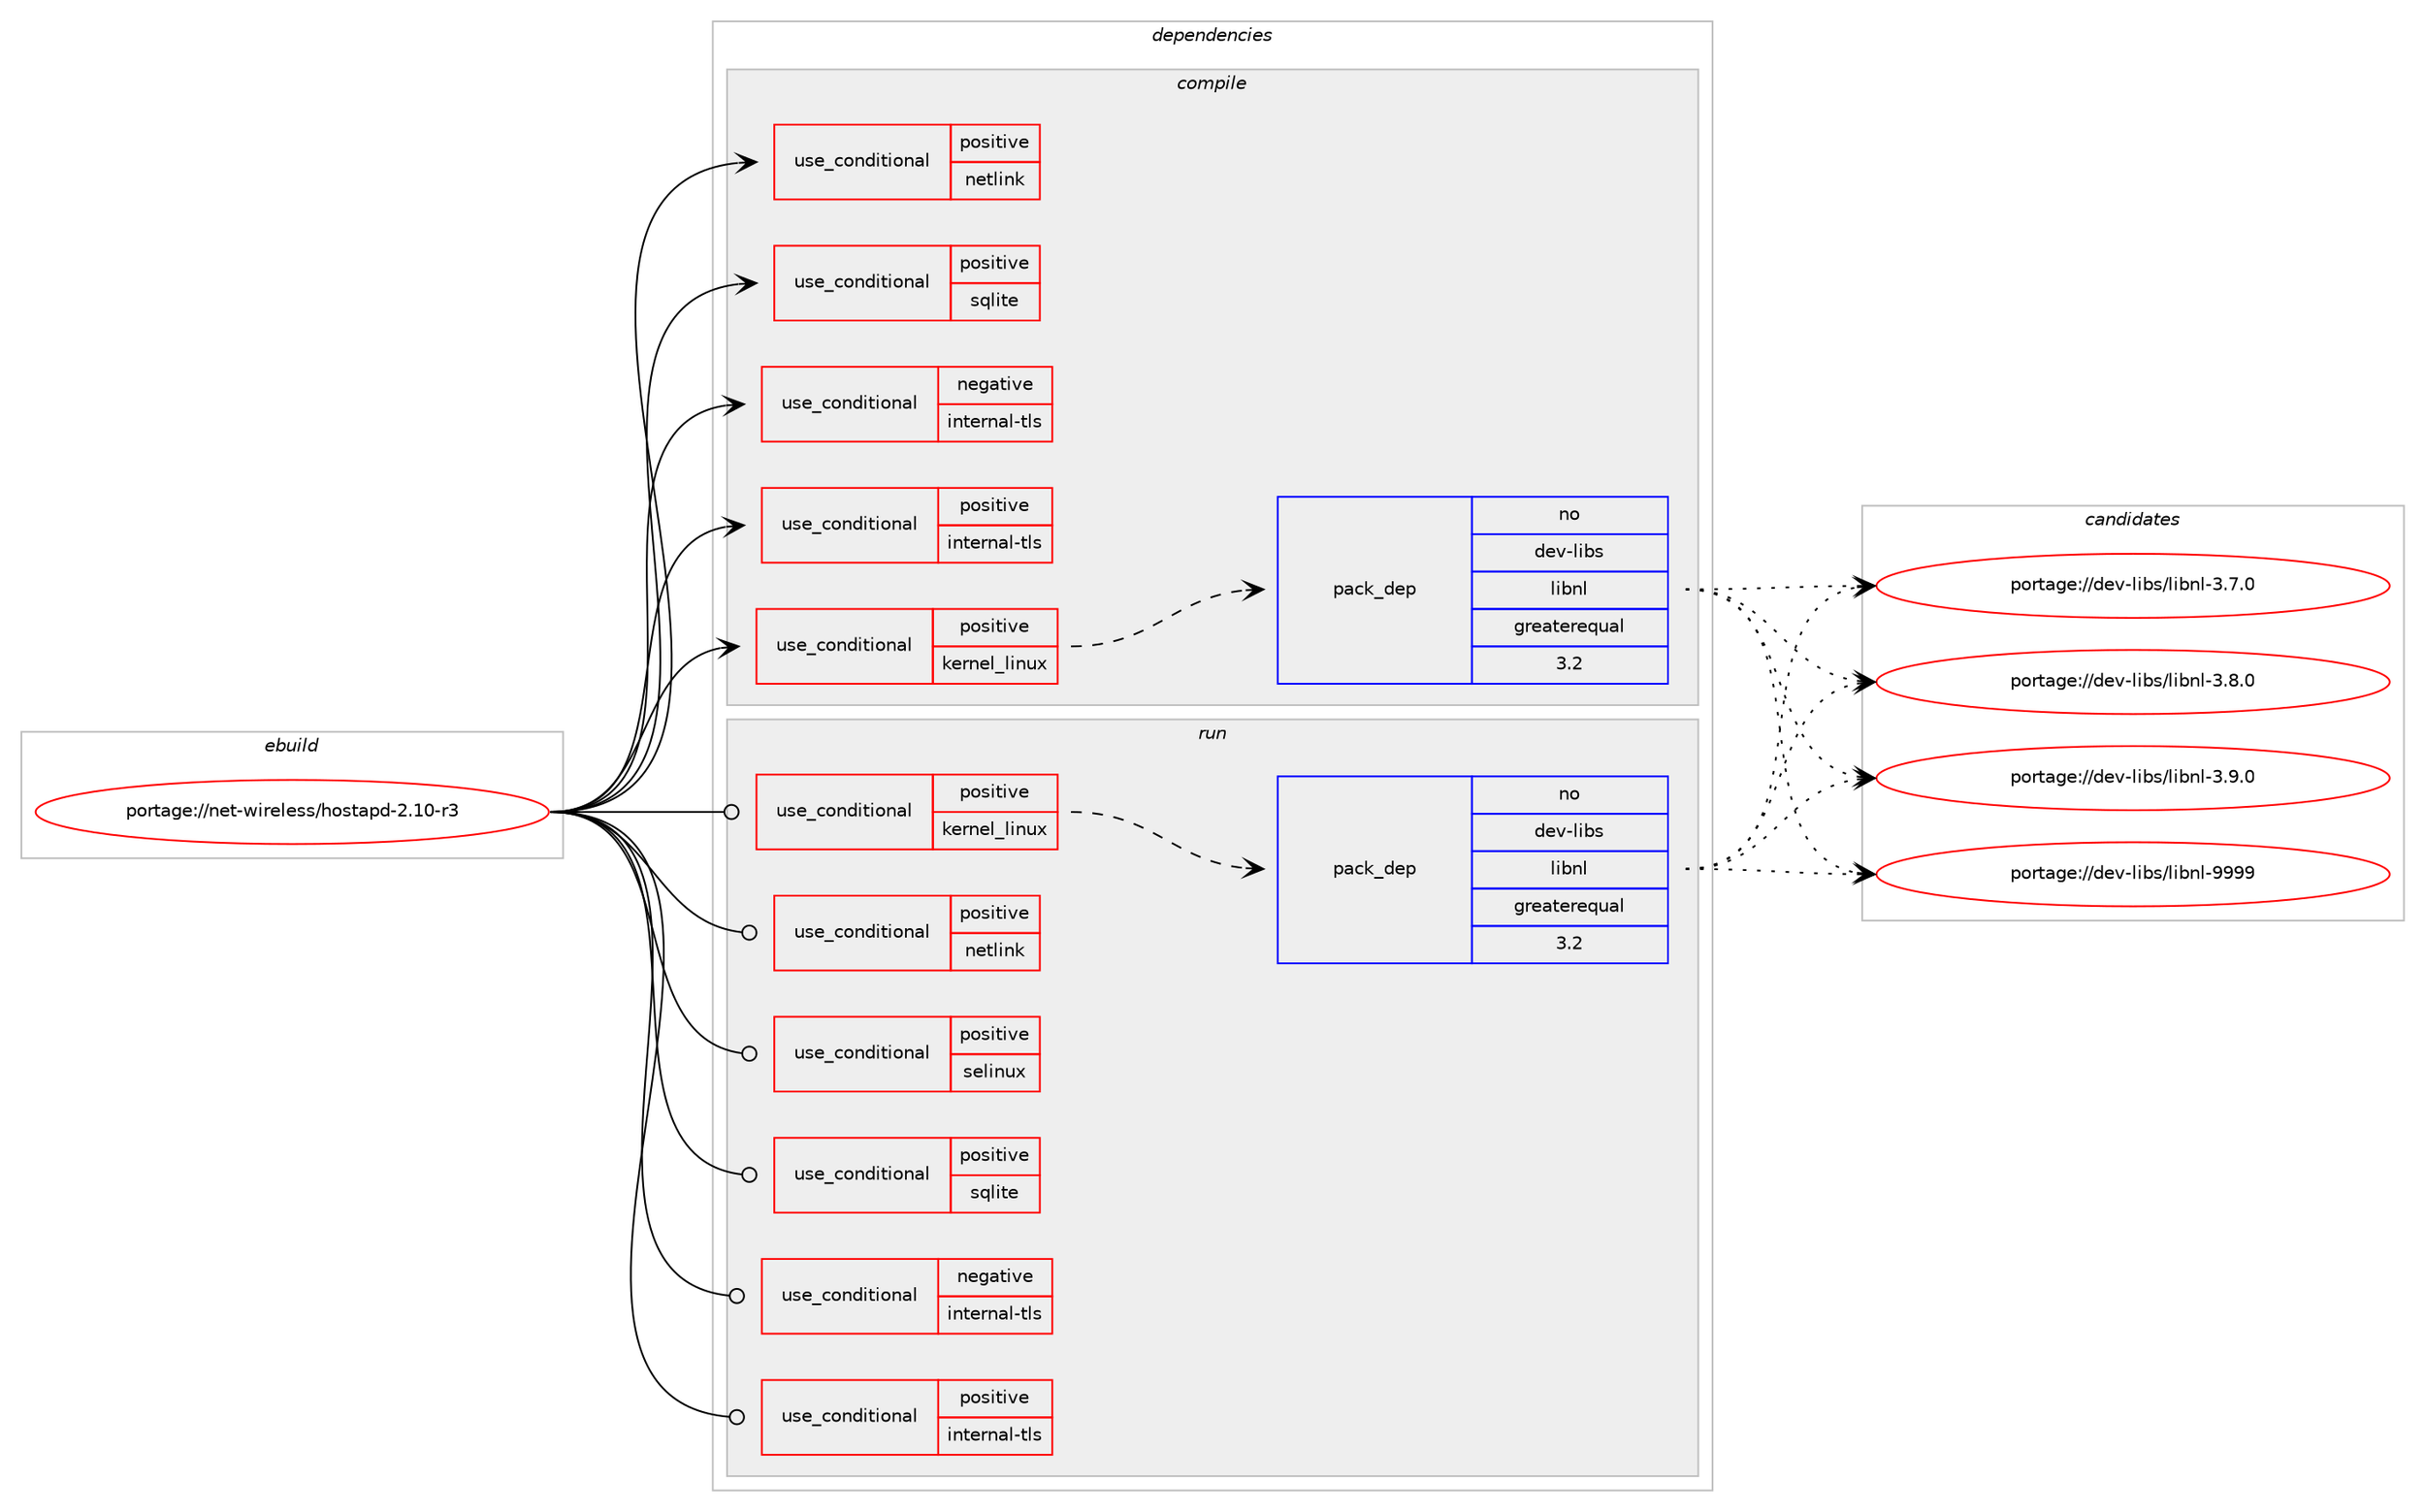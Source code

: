 digraph prolog {

# *************
# Graph options
# *************

newrank=true;
concentrate=true;
compound=true;
graph [rankdir=LR,fontname=Helvetica,fontsize=10,ranksep=1.5];#, ranksep=2.5, nodesep=0.2];
edge  [arrowhead=vee];
node  [fontname=Helvetica,fontsize=10];

# **********
# The ebuild
# **********

subgraph cluster_leftcol {
color=gray;
rank=same;
label=<<i>ebuild</i>>;
id [label="portage://net-wireless/hostapd-2.10-r3", color=red, width=4, href="../net-wireless/hostapd-2.10-r3.svg"];
}

# ****************
# The dependencies
# ****************

subgraph cluster_midcol {
color=gray;
label=<<i>dependencies</i>>;
subgraph cluster_compile {
fillcolor="#eeeeee";
style=filled;
label=<<i>compile</i>>;
subgraph cond100701 {
dependency196745 [label=<<TABLE BORDER="0" CELLBORDER="1" CELLSPACING="0" CELLPADDING="4"><TR><TD ROWSPAN="3" CELLPADDING="10">use_conditional</TD></TR><TR><TD>negative</TD></TR><TR><TD>internal-tls</TD></TR></TABLE>>, shape=none, color=red];
# *** BEGIN UNKNOWN DEPENDENCY TYPE (TODO) ***
# dependency196745 -> package_dependency(portage://net-wireless/hostapd-2.10-r3,install,no,dev-libs,openssl,none,[,,],[slot(0),equal],[use(disable(bindist),negative)])
# *** END UNKNOWN DEPENDENCY TYPE (TODO) ***

}
id:e -> dependency196745:w [weight=20,style="solid",arrowhead="vee"];
subgraph cond100702 {
dependency196746 [label=<<TABLE BORDER="0" CELLBORDER="1" CELLSPACING="0" CELLPADDING="4"><TR><TD ROWSPAN="3" CELLPADDING="10">use_conditional</TD></TR><TR><TD>positive</TD></TR><TR><TD>internal-tls</TD></TR></TABLE>>, shape=none, color=red];
# *** BEGIN UNKNOWN DEPENDENCY TYPE (TODO) ***
# dependency196746 -> package_dependency(portage://net-wireless/hostapd-2.10-r3,install,no,dev-libs,libtommath,none,[,,],[],[])
# *** END UNKNOWN DEPENDENCY TYPE (TODO) ***

}
id:e -> dependency196746:w [weight=20,style="solid",arrowhead="vee"];
subgraph cond100703 {
dependency196747 [label=<<TABLE BORDER="0" CELLBORDER="1" CELLSPACING="0" CELLPADDING="4"><TR><TD ROWSPAN="3" CELLPADDING="10">use_conditional</TD></TR><TR><TD>positive</TD></TR><TR><TD>kernel_linux</TD></TR></TABLE>>, shape=none, color=red];
# *** BEGIN UNKNOWN DEPENDENCY TYPE (TODO) ***
# dependency196747 -> package_dependency(portage://net-wireless/hostapd-2.10-r3,install,no,net-wireless,wireless-regdb,none,[,,],[],[])
# *** END UNKNOWN DEPENDENCY TYPE (TODO) ***

subgraph pack93302 {
dependency196748 [label=<<TABLE BORDER="0" CELLBORDER="1" CELLSPACING="0" CELLPADDING="4" WIDTH="220"><TR><TD ROWSPAN="6" CELLPADDING="30">pack_dep</TD></TR><TR><TD WIDTH="110">no</TD></TR><TR><TD>dev-libs</TD></TR><TR><TD>libnl</TD></TR><TR><TD>greaterequal</TD></TR><TR><TD>3.2</TD></TR></TABLE>>, shape=none, color=blue];
}
dependency196747:e -> dependency196748:w [weight=20,style="dashed",arrowhead="vee"];
}
id:e -> dependency196747:w [weight=20,style="solid",arrowhead="vee"];
subgraph cond100704 {
dependency196749 [label=<<TABLE BORDER="0" CELLBORDER="1" CELLSPACING="0" CELLPADDING="4"><TR><TD ROWSPAN="3" CELLPADDING="10">use_conditional</TD></TR><TR><TD>positive</TD></TR><TR><TD>netlink</TD></TR></TABLE>>, shape=none, color=red];
# *** BEGIN UNKNOWN DEPENDENCY TYPE (TODO) ***
# dependency196749 -> package_dependency(portage://net-wireless/hostapd-2.10-r3,install,no,net-libs,libnfnetlink,none,[,,],[],[])
# *** END UNKNOWN DEPENDENCY TYPE (TODO) ***

}
id:e -> dependency196749:w [weight=20,style="solid",arrowhead="vee"];
subgraph cond100705 {
dependency196750 [label=<<TABLE BORDER="0" CELLBORDER="1" CELLSPACING="0" CELLPADDING="4"><TR><TD ROWSPAN="3" CELLPADDING="10">use_conditional</TD></TR><TR><TD>positive</TD></TR><TR><TD>sqlite</TD></TR></TABLE>>, shape=none, color=red];
# *** BEGIN UNKNOWN DEPENDENCY TYPE (TODO) ***
# dependency196750 -> package_dependency(portage://net-wireless/hostapd-2.10-r3,install,no,dev-db,sqlite,none,[,,],[slot(3)],[])
# *** END UNKNOWN DEPENDENCY TYPE (TODO) ***

}
id:e -> dependency196750:w [weight=20,style="solid",arrowhead="vee"];
}
subgraph cluster_compileandrun {
fillcolor="#eeeeee";
style=filled;
label=<<i>compile and run</i>>;
}
subgraph cluster_run {
fillcolor="#eeeeee";
style=filled;
label=<<i>run</i>>;
subgraph cond100706 {
dependency196751 [label=<<TABLE BORDER="0" CELLBORDER="1" CELLSPACING="0" CELLPADDING="4"><TR><TD ROWSPAN="3" CELLPADDING="10">use_conditional</TD></TR><TR><TD>negative</TD></TR><TR><TD>internal-tls</TD></TR></TABLE>>, shape=none, color=red];
# *** BEGIN UNKNOWN DEPENDENCY TYPE (TODO) ***
# dependency196751 -> package_dependency(portage://net-wireless/hostapd-2.10-r3,run,no,dev-libs,openssl,none,[,,],[slot(0),equal],[use(disable(bindist),negative)])
# *** END UNKNOWN DEPENDENCY TYPE (TODO) ***

}
id:e -> dependency196751:w [weight=20,style="solid",arrowhead="odot"];
subgraph cond100707 {
dependency196752 [label=<<TABLE BORDER="0" CELLBORDER="1" CELLSPACING="0" CELLPADDING="4"><TR><TD ROWSPAN="3" CELLPADDING="10">use_conditional</TD></TR><TR><TD>positive</TD></TR><TR><TD>internal-tls</TD></TR></TABLE>>, shape=none, color=red];
# *** BEGIN UNKNOWN DEPENDENCY TYPE (TODO) ***
# dependency196752 -> package_dependency(portage://net-wireless/hostapd-2.10-r3,run,no,dev-libs,libtommath,none,[,,],[],[])
# *** END UNKNOWN DEPENDENCY TYPE (TODO) ***

}
id:e -> dependency196752:w [weight=20,style="solid",arrowhead="odot"];
subgraph cond100708 {
dependency196753 [label=<<TABLE BORDER="0" CELLBORDER="1" CELLSPACING="0" CELLPADDING="4"><TR><TD ROWSPAN="3" CELLPADDING="10">use_conditional</TD></TR><TR><TD>positive</TD></TR><TR><TD>kernel_linux</TD></TR></TABLE>>, shape=none, color=red];
# *** BEGIN UNKNOWN DEPENDENCY TYPE (TODO) ***
# dependency196753 -> package_dependency(portage://net-wireless/hostapd-2.10-r3,run,no,net-wireless,wireless-regdb,none,[,,],[],[])
# *** END UNKNOWN DEPENDENCY TYPE (TODO) ***

subgraph pack93303 {
dependency196754 [label=<<TABLE BORDER="0" CELLBORDER="1" CELLSPACING="0" CELLPADDING="4" WIDTH="220"><TR><TD ROWSPAN="6" CELLPADDING="30">pack_dep</TD></TR><TR><TD WIDTH="110">no</TD></TR><TR><TD>dev-libs</TD></TR><TR><TD>libnl</TD></TR><TR><TD>greaterequal</TD></TR><TR><TD>3.2</TD></TR></TABLE>>, shape=none, color=blue];
}
dependency196753:e -> dependency196754:w [weight=20,style="dashed",arrowhead="vee"];
}
id:e -> dependency196753:w [weight=20,style="solid",arrowhead="odot"];
subgraph cond100709 {
dependency196755 [label=<<TABLE BORDER="0" CELLBORDER="1" CELLSPACING="0" CELLPADDING="4"><TR><TD ROWSPAN="3" CELLPADDING="10">use_conditional</TD></TR><TR><TD>positive</TD></TR><TR><TD>netlink</TD></TR></TABLE>>, shape=none, color=red];
# *** BEGIN UNKNOWN DEPENDENCY TYPE (TODO) ***
# dependency196755 -> package_dependency(portage://net-wireless/hostapd-2.10-r3,run,no,net-libs,libnfnetlink,none,[,,],[],[])
# *** END UNKNOWN DEPENDENCY TYPE (TODO) ***

}
id:e -> dependency196755:w [weight=20,style="solid",arrowhead="odot"];
subgraph cond100710 {
dependency196756 [label=<<TABLE BORDER="0" CELLBORDER="1" CELLSPACING="0" CELLPADDING="4"><TR><TD ROWSPAN="3" CELLPADDING="10">use_conditional</TD></TR><TR><TD>positive</TD></TR><TR><TD>selinux</TD></TR></TABLE>>, shape=none, color=red];
# *** BEGIN UNKNOWN DEPENDENCY TYPE (TODO) ***
# dependency196756 -> package_dependency(portage://net-wireless/hostapd-2.10-r3,run,no,sec-policy,selinux-hostapd,none,[,,],[],[])
# *** END UNKNOWN DEPENDENCY TYPE (TODO) ***

}
id:e -> dependency196756:w [weight=20,style="solid",arrowhead="odot"];
subgraph cond100711 {
dependency196757 [label=<<TABLE BORDER="0" CELLBORDER="1" CELLSPACING="0" CELLPADDING="4"><TR><TD ROWSPAN="3" CELLPADDING="10">use_conditional</TD></TR><TR><TD>positive</TD></TR><TR><TD>sqlite</TD></TR></TABLE>>, shape=none, color=red];
# *** BEGIN UNKNOWN DEPENDENCY TYPE (TODO) ***
# dependency196757 -> package_dependency(portage://net-wireless/hostapd-2.10-r3,run,no,dev-db,sqlite,none,[,,],[slot(3)],[])
# *** END UNKNOWN DEPENDENCY TYPE (TODO) ***

}
id:e -> dependency196757:w [weight=20,style="solid",arrowhead="odot"];
}
}

# **************
# The candidates
# **************

subgraph cluster_choices {
rank=same;
color=gray;
label=<<i>candidates</i>>;

subgraph choice93302 {
color=black;
nodesep=1;
choice10010111845108105981154710810598110108455146554648 [label="portage://dev-libs/libnl-3.7.0", color=red, width=4,href="../dev-libs/libnl-3.7.0.svg"];
choice10010111845108105981154710810598110108455146564648 [label="portage://dev-libs/libnl-3.8.0", color=red, width=4,href="../dev-libs/libnl-3.8.0.svg"];
choice10010111845108105981154710810598110108455146574648 [label="portage://dev-libs/libnl-3.9.0", color=red, width=4,href="../dev-libs/libnl-3.9.0.svg"];
choice100101118451081059811547108105981101084557575757 [label="portage://dev-libs/libnl-9999", color=red, width=4,href="../dev-libs/libnl-9999.svg"];
dependency196748:e -> choice10010111845108105981154710810598110108455146554648:w [style=dotted,weight="100"];
dependency196748:e -> choice10010111845108105981154710810598110108455146564648:w [style=dotted,weight="100"];
dependency196748:e -> choice10010111845108105981154710810598110108455146574648:w [style=dotted,weight="100"];
dependency196748:e -> choice100101118451081059811547108105981101084557575757:w [style=dotted,weight="100"];
}
subgraph choice93303 {
color=black;
nodesep=1;
choice10010111845108105981154710810598110108455146554648 [label="portage://dev-libs/libnl-3.7.0", color=red, width=4,href="../dev-libs/libnl-3.7.0.svg"];
choice10010111845108105981154710810598110108455146564648 [label="portage://dev-libs/libnl-3.8.0", color=red, width=4,href="../dev-libs/libnl-3.8.0.svg"];
choice10010111845108105981154710810598110108455146574648 [label="portage://dev-libs/libnl-3.9.0", color=red, width=4,href="../dev-libs/libnl-3.9.0.svg"];
choice100101118451081059811547108105981101084557575757 [label="portage://dev-libs/libnl-9999", color=red, width=4,href="../dev-libs/libnl-9999.svg"];
dependency196754:e -> choice10010111845108105981154710810598110108455146554648:w [style=dotted,weight="100"];
dependency196754:e -> choice10010111845108105981154710810598110108455146564648:w [style=dotted,weight="100"];
dependency196754:e -> choice10010111845108105981154710810598110108455146574648:w [style=dotted,weight="100"];
dependency196754:e -> choice100101118451081059811547108105981101084557575757:w [style=dotted,weight="100"];
}
}

}

